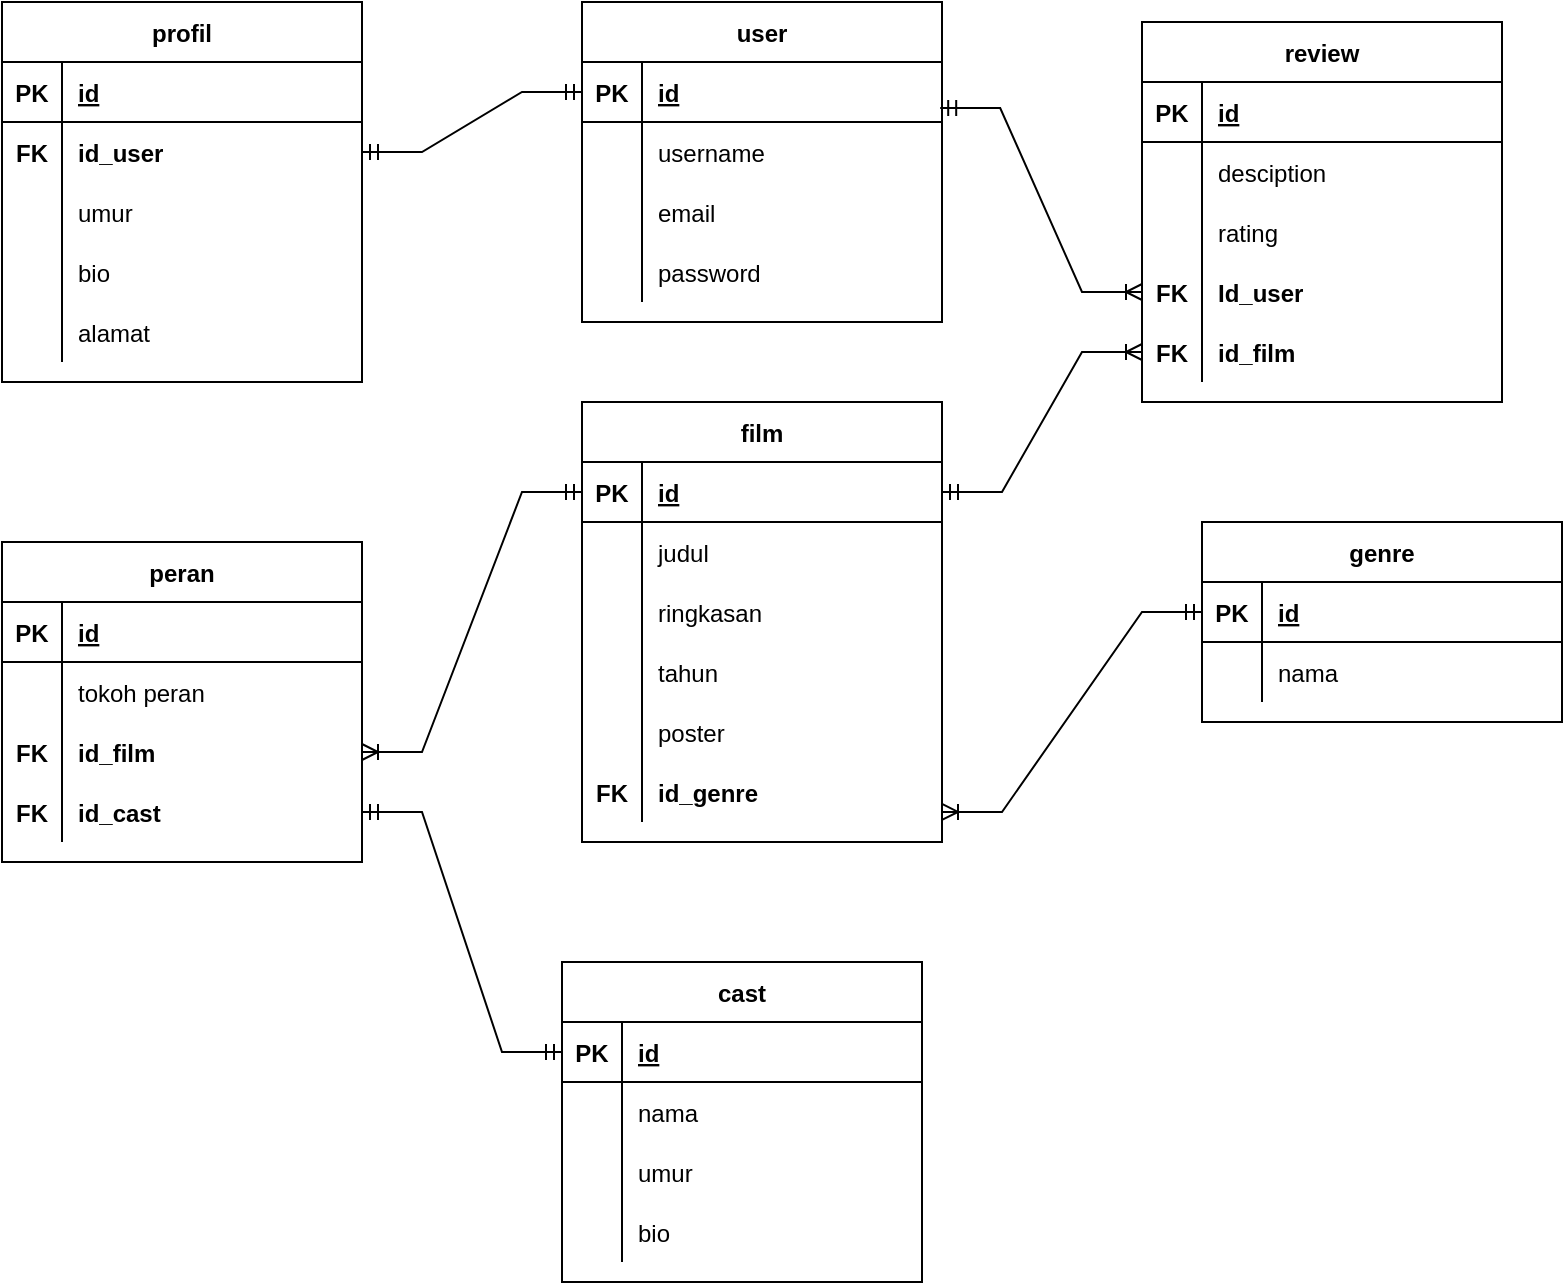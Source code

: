 <mxfile version="17.4.0" type="device"><diagram id="0lVnfTm9WaEqdHWZ6uas" name="Page-1"><mxGraphModel dx="916" dy="1198" grid="1" gridSize="10" guides="1" tooltips="1" connect="1" arrows="1" fold="1" page="1" pageScale="1" pageWidth="1100" pageHeight="850" math="0" shadow="0"><root><mxCell id="0"/><mxCell id="1" parent="0"/><mxCell id="UIuRlOiC5dmYs28wZWZ9-1" value="profil" style="shape=table;startSize=30;container=1;collapsible=1;childLayout=tableLayout;fixedRows=1;rowLines=0;fontStyle=1;align=center;resizeLast=1;" vertex="1" parent="1"><mxGeometry x="158" y="120" width="180" height="190" as="geometry"/></mxCell><mxCell id="UIuRlOiC5dmYs28wZWZ9-2" value="" style="shape=tableRow;horizontal=0;startSize=0;swimlaneHead=0;swimlaneBody=0;fillColor=none;collapsible=0;dropTarget=0;points=[[0,0.5],[1,0.5]];portConstraint=eastwest;top=0;left=0;right=0;bottom=1;" vertex="1" parent="UIuRlOiC5dmYs28wZWZ9-1"><mxGeometry y="30" width="180" height="30" as="geometry"/></mxCell><mxCell id="UIuRlOiC5dmYs28wZWZ9-3" value="PK" style="shape=partialRectangle;connectable=0;fillColor=none;top=0;left=0;bottom=0;right=0;fontStyle=1;overflow=hidden;" vertex="1" parent="UIuRlOiC5dmYs28wZWZ9-2"><mxGeometry width="30" height="30" as="geometry"><mxRectangle width="30" height="30" as="alternateBounds"/></mxGeometry></mxCell><mxCell id="UIuRlOiC5dmYs28wZWZ9-4" value="id" style="shape=partialRectangle;connectable=0;fillColor=none;top=0;left=0;bottom=0;right=0;align=left;spacingLeft=6;fontStyle=5;overflow=hidden;" vertex="1" parent="UIuRlOiC5dmYs28wZWZ9-2"><mxGeometry x="30" width="150" height="30" as="geometry"><mxRectangle width="150" height="30" as="alternateBounds"/></mxGeometry></mxCell><mxCell id="UIuRlOiC5dmYs28wZWZ9-114" value="" style="shape=tableRow;horizontal=0;startSize=0;swimlaneHead=0;swimlaneBody=0;fillColor=none;collapsible=0;dropTarget=0;points=[[0,0.5],[1,0.5]];portConstraint=eastwest;top=0;left=0;right=0;bottom=0;" vertex="1" parent="UIuRlOiC5dmYs28wZWZ9-1"><mxGeometry y="60" width="180" height="30" as="geometry"/></mxCell><mxCell id="UIuRlOiC5dmYs28wZWZ9-115" value="FK" style="shape=partialRectangle;connectable=0;fillColor=none;top=0;left=0;bottom=0;right=0;editable=1;overflow=hidden;fontStyle=1" vertex="1" parent="UIuRlOiC5dmYs28wZWZ9-114"><mxGeometry width="30" height="30" as="geometry"><mxRectangle width="30" height="30" as="alternateBounds"/></mxGeometry></mxCell><mxCell id="UIuRlOiC5dmYs28wZWZ9-116" value="id_user" style="shape=partialRectangle;connectable=0;fillColor=none;top=0;left=0;bottom=0;right=0;align=left;spacingLeft=6;overflow=hidden;fontStyle=1" vertex="1" parent="UIuRlOiC5dmYs28wZWZ9-114"><mxGeometry x="30" width="150" height="30" as="geometry"><mxRectangle width="150" height="30" as="alternateBounds"/></mxGeometry></mxCell><mxCell id="UIuRlOiC5dmYs28wZWZ9-5" value="" style="shape=tableRow;horizontal=0;startSize=0;swimlaneHead=0;swimlaneBody=0;fillColor=none;collapsible=0;dropTarget=0;points=[[0,0.5],[1,0.5]];portConstraint=eastwest;top=0;left=0;right=0;bottom=0;" vertex="1" parent="UIuRlOiC5dmYs28wZWZ9-1"><mxGeometry y="90" width="180" height="30" as="geometry"/></mxCell><mxCell id="UIuRlOiC5dmYs28wZWZ9-6" value="" style="shape=partialRectangle;connectable=0;fillColor=none;top=0;left=0;bottom=0;right=0;editable=1;overflow=hidden;" vertex="1" parent="UIuRlOiC5dmYs28wZWZ9-5"><mxGeometry width="30" height="30" as="geometry"><mxRectangle width="30" height="30" as="alternateBounds"/></mxGeometry></mxCell><mxCell id="UIuRlOiC5dmYs28wZWZ9-7" value="umur" style="shape=partialRectangle;connectable=0;fillColor=none;top=0;left=0;bottom=0;right=0;align=left;spacingLeft=6;overflow=hidden;" vertex="1" parent="UIuRlOiC5dmYs28wZWZ9-5"><mxGeometry x="30" width="150" height="30" as="geometry"><mxRectangle width="150" height="30" as="alternateBounds"/></mxGeometry></mxCell><mxCell id="UIuRlOiC5dmYs28wZWZ9-8" value="" style="shape=tableRow;horizontal=0;startSize=0;swimlaneHead=0;swimlaneBody=0;fillColor=none;collapsible=0;dropTarget=0;points=[[0,0.5],[1,0.5]];portConstraint=eastwest;top=0;left=0;right=0;bottom=0;" vertex="1" parent="UIuRlOiC5dmYs28wZWZ9-1"><mxGeometry y="120" width="180" height="30" as="geometry"/></mxCell><mxCell id="UIuRlOiC5dmYs28wZWZ9-9" value="" style="shape=partialRectangle;connectable=0;fillColor=none;top=0;left=0;bottom=0;right=0;editable=1;overflow=hidden;" vertex="1" parent="UIuRlOiC5dmYs28wZWZ9-8"><mxGeometry width="30" height="30" as="geometry"><mxRectangle width="30" height="30" as="alternateBounds"/></mxGeometry></mxCell><mxCell id="UIuRlOiC5dmYs28wZWZ9-10" value="bio" style="shape=partialRectangle;connectable=0;fillColor=none;top=0;left=0;bottom=0;right=0;align=left;spacingLeft=6;overflow=hidden;" vertex="1" parent="UIuRlOiC5dmYs28wZWZ9-8"><mxGeometry x="30" width="150" height="30" as="geometry"><mxRectangle width="150" height="30" as="alternateBounds"/></mxGeometry></mxCell><mxCell id="UIuRlOiC5dmYs28wZWZ9-11" value="" style="shape=tableRow;horizontal=0;startSize=0;swimlaneHead=0;swimlaneBody=0;fillColor=none;collapsible=0;dropTarget=0;points=[[0,0.5],[1,0.5]];portConstraint=eastwest;top=0;left=0;right=0;bottom=0;" vertex="1" parent="UIuRlOiC5dmYs28wZWZ9-1"><mxGeometry y="150" width="180" height="30" as="geometry"/></mxCell><mxCell id="UIuRlOiC5dmYs28wZWZ9-12" value="" style="shape=partialRectangle;connectable=0;fillColor=none;top=0;left=0;bottom=0;right=0;editable=1;overflow=hidden;" vertex="1" parent="UIuRlOiC5dmYs28wZWZ9-11"><mxGeometry width="30" height="30" as="geometry"><mxRectangle width="30" height="30" as="alternateBounds"/></mxGeometry></mxCell><mxCell id="UIuRlOiC5dmYs28wZWZ9-13" value="alamat" style="shape=partialRectangle;connectable=0;fillColor=none;top=0;left=0;bottom=0;right=0;align=left;spacingLeft=6;overflow=hidden;" vertex="1" parent="UIuRlOiC5dmYs28wZWZ9-11"><mxGeometry x="30" width="150" height="30" as="geometry"><mxRectangle width="150" height="30" as="alternateBounds"/></mxGeometry></mxCell><mxCell id="UIuRlOiC5dmYs28wZWZ9-14" value="user" style="shape=table;startSize=30;container=1;collapsible=1;childLayout=tableLayout;fixedRows=1;rowLines=0;fontStyle=1;align=center;resizeLast=1;" vertex="1" parent="1"><mxGeometry x="448" y="120" width="180" height="160" as="geometry"/></mxCell><mxCell id="UIuRlOiC5dmYs28wZWZ9-15" value="" style="shape=tableRow;horizontal=0;startSize=0;swimlaneHead=0;swimlaneBody=0;fillColor=none;collapsible=0;dropTarget=0;points=[[0,0.5],[1,0.5]];portConstraint=eastwest;top=0;left=0;right=0;bottom=1;" vertex="1" parent="UIuRlOiC5dmYs28wZWZ9-14"><mxGeometry y="30" width="180" height="30" as="geometry"/></mxCell><mxCell id="UIuRlOiC5dmYs28wZWZ9-16" value="PK" style="shape=partialRectangle;connectable=0;fillColor=none;top=0;left=0;bottom=0;right=0;fontStyle=1;overflow=hidden;" vertex="1" parent="UIuRlOiC5dmYs28wZWZ9-15"><mxGeometry width="30" height="30" as="geometry"><mxRectangle width="30" height="30" as="alternateBounds"/></mxGeometry></mxCell><mxCell id="UIuRlOiC5dmYs28wZWZ9-17" value="id" style="shape=partialRectangle;connectable=0;fillColor=none;top=0;left=0;bottom=0;right=0;align=left;spacingLeft=6;fontStyle=5;overflow=hidden;" vertex="1" parent="UIuRlOiC5dmYs28wZWZ9-15"><mxGeometry x="30" width="150" height="30" as="geometry"><mxRectangle width="150" height="30" as="alternateBounds"/></mxGeometry></mxCell><mxCell id="UIuRlOiC5dmYs28wZWZ9-18" value="" style="shape=tableRow;horizontal=0;startSize=0;swimlaneHead=0;swimlaneBody=0;fillColor=none;collapsible=0;dropTarget=0;points=[[0,0.5],[1,0.5]];portConstraint=eastwest;top=0;left=0;right=0;bottom=0;" vertex="1" parent="UIuRlOiC5dmYs28wZWZ9-14"><mxGeometry y="60" width="180" height="30" as="geometry"/></mxCell><mxCell id="UIuRlOiC5dmYs28wZWZ9-19" value="" style="shape=partialRectangle;connectable=0;fillColor=none;top=0;left=0;bottom=0;right=0;editable=1;overflow=hidden;" vertex="1" parent="UIuRlOiC5dmYs28wZWZ9-18"><mxGeometry width="30" height="30" as="geometry"><mxRectangle width="30" height="30" as="alternateBounds"/></mxGeometry></mxCell><mxCell id="UIuRlOiC5dmYs28wZWZ9-20" value="username" style="shape=partialRectangle;connectable=0;fillColor=none;top=0;left=0;bottom=0;right=0;align=left;spacingLeft=6;overflow=hidden;" vertex="1" parent="UIuRlOiC5dmYs28wZWZ9-18"><mxGeometry x="30" width="150" height="30" as="geometry"><mxRectangle width="150" height="30" as="alternateBounds"/></mxGeometry></mxCell><mxCell id="UIuRlOiC5dmYs28wZWZ9-21" value="" style="shape=tableRow;horizontal=0;startSize=0;swimlaneHead=0;swimlaneBody=0;fillColor=none;collapsible=0;dropTarget=0;points=[[0,0.5],[1,0.5]];portConstraint=eastwest;top=0;left=0;right=0;bottom=0;" vertex="1" parent="UIuRlOiC5dmYs28wZWZ9-14"><mxGeometry y="90" width="180" height="30" as="geometry"/></mxCell><mxCell id="UIuRlOiC5dmYs28wZWZ9-22" value="" style="shape=partialRectangle;connectable=0;fillColor=none;top=0;left=0;bottom=0;right=0;editable=1;overflow=hidden;" vertex="1" parent="UIuRlOiC5dmYs28wZWZ9-21"><mxGeometry width="30" height="30" as="geometry"><mxRectangle width="30" height="30" as="alternateBounds"/></mxGeometry></mxCell><mxCell id="UIuRlOiC5dmYs28wZWZ9-23" value="email" style="shape=partialRectangle;connectable=0;fillColor=none;top=0;left=0;bottom=0;right=0;align=left;spacingLeft=6;overflow=hidden;" vertex="1" parent="UIuRlOiC5dmYs28wZWZ9-21"><mxGeometry x="30" width="150" height="30" as="geometry"><mxRectangle width="150" height="30" as="alternateBounds"/></mxGeometry></mxCell><mxCell id="UIuRlOiC5dmYs28wZWZ9-24" value="" style="shape=tableRow;horizontal=0;startSize=0;swimlaneHead=0;swimlaneBody=0;fillColor=none;collapsible=0;dropTarget=0;points=[[0,0.5],[1,0.5]];portConstraint=eastwest;top=0;left=0;right=0;bottom=0;" vertex="1" parent="UIuRlOiC5dmYs28wZWZ9-14"><mxGeometry y="120" width="180" height="30" as="geometry"/></mxCell><mxCell id="UIuRlOiC5dmYs28wZWZ9-25" value="" style="shape=partialRectangle;connectable=0;fillColor=none;top=0;left=0;bottom=0;right=0;editable=1;overflow=hidden;" vertex="1" parent="UIuRlOiC5dmYs28wZWZ9-24"><mxGeometry width="30" height="30" as="geometry"><mxRectangle width="30" height="30" as="alternateBounds"/></mxGeometry></mxCell><mxCell id="UIuRlOiC5dmYs28wZWZ9-26" value="password" style="shape=partialRectangle;connectable=0;fillColor=none;top=0;left=0;bottom=0;right=0;align=left;spacingLeft=6;overflow=hidden;" vertex="1" parent="UIuRlOiC5dmYs28wZWZ9-24"><mxGeometry x="30" width="150" height="30" as="geometry"><mxRectangle width="150" height="30" as="alternateBounds"/></mxGeometry></mxCell><mxCell id="UIuRlOiC5dmYs28wZWZ9-27" value="cast" style="shape=table;startSize=30;container=1;collapsible=1;childLayout=tableLayout;fixedRows=1;rowLines=0;fontStyle=1;align=center;resizeLast=1;" vertex="1" parent="1"><mxGeometry x="438" y="600" width="180" height="160" as="geometry"/></mxCell><mxCell id="UIuRlOiC5dmYs28wZWZ9-28" value="" style="shape=tableRow;horizontal=0;startSize=0;swimlaneHead=0;swimlaneBody=0;fillColor=none;collapsible=0;dropTarget=0;points=[[0,0.5],[1,0.5]];portConstraint=eastwest;top=0;left=0;right=0;bottom=1;" vertex="1" parent="UIuRlOiC5dmYs28wZWZ9-27"><mxGeometry y="30" width="180" height="30" as="geometry"/></mxCell><mxCell id="UIuRlOiC5dmYs28wZWZ9-29" value="PK" style="shape=partialRectangle;connectable=0;fillColor=none;top=0;left=0;bottom=0;right=0;fontStyle=1;overflow=hidden;" vertex="1" parent="UIuRlOiC5dmYs28wZWZ9-28"><mxGeometry width="30" height="30" as="geometry"><mxRectangle width="30" height="30" as="alternateBounds"/></mxGeometry></mxCell><mxCell id="UIuRlOiC5dmYs28wZWZ9-30" value="id" style="shape=partialRectangle;connectable=0;fillColor=none;top=0;left=0;bottom=0;right=0;align=left;spacingLeft=6;fontStyle=5;overflow=hidden;" vertex="1" parent="UIuRlOiC5dmYs28wZWZ9-28"><mxGeometry x="30" width="150" height="30" as="geometry"><mxRectangle width="150" height="30" as="alternateBounds"/></mxGeometry></mxCell><mxCell id="UIuRlOiC5dmYs28wZWZ9-31" value="" style="shape=tableRow;horizontal=0;startSize=0;swimlaneHead=0;swimlaneBody=0;fillColor=none;collapsible=0;dropTarget=0;points=[[0,0.5],[1,0.5]];portConstraint=eastwest;top=0;left=0;right=0;bottom=0;" vertex="1" parent="UIuRlOiC5dmYs28wZWZ9-27"><mxGeometry y="60" width="180" height="30" as="geometry"/></mxCell><mxCell id="UIuRlOiC5dmYs28wZWZ9-32" value="" style="shape=partialRectangle;connectable=0;fillColor=none;top=0;left=0;bottom=0;right=0;editable=1;overflow=hidden;" vertex="1" parent="UIuRlOiC5dmYs28wZWZ9-31"><mxGeometry width="30" height="30" as="geometry"><mxRectangle width="30" height="30" as="alternateBounds"/></mxGeometry></mxCell><mxCell id="UIuRlOiC5dmYs28wZWZ9-33" value="nama" style="shape=partialRectangle;connectable=0;fillColor=none;top=0;left=0;bottom=0;right=0;align=left;spacingLeft=6;overflow=hidden;" vertex="1" parent="UIuRlOiC5dmYs28wZWZ9-31"><mxGeometry x="30" width="150" height="30" as="geometry"><mxRectangle width="150" height="30" as="alternateBounds"/></mxGeometry></mxCell><mxCell id="UIuRlOiC5dmYs28wZWZ9-34" value="" style="shape=tableRow;horizontal=0;startSize=0;swimlaneHead=0;swimlaneBody=0;fillColor=none;collapsible=0;dropTarget=0;points=[[0,0.5],[1,0.5]];portConstraint=eastwest;top=0;left=0;right=0;bottom=0;" vertex="1" parent="UIuRlOiC5dmYs28wZWZ9-27"><mxGeometry y="90" width="180" height="30" as="geometry"/></mxCell><mxCell id="UIuRlOiC5dmYs28wZWZ9-35" value="" style="shape=partialRectangle;connectable=0;fillColor=none;top=0;left=0;bottom=0;right=0;editable=1;overflow=hidden;" vertex="1" parent="UIuRlOiC5dmYs28wZWZ9-34"><mxGeometry width="30" height="30" as="geometry"><mxRectangle width="30" height="30" as="alternateBounds"/></mxGeometry></mxCell><mxCell id="UIuRlOiC5dmYs28wZWZ9-36" value="umur" style="shape=partialRectangle;connectable=0;fillColor=none;top=0;left=0;bottom=0;right=0;align=left;spacingLeft=6;overflow=hidden;" vertex="1" parent="UIuRlOiC5dmYs28wZWZ9-34"><mxGeometry x="30" width="150" height="30" as="geometry"><mxRectangle width="150" height="30" as="alternateBounds"/></mxGeometry></mxCell><mxCell id="UIuRlOiC5dmYs28wZWZ9-37" value="" style="shape=tableRow;horizontal=0;startSize=0;swimlaneHead=0;swimlaneBody=0;fillColor=none;collapsible=0;dropTarget=0;points=[[0,0.5],[1,0.5]];portConstraint=eastwest;top=0;left=0;right=0;bottom=0;" vertex="1" parent="UIuRlOiC5dmYs28wZWZ9-27"><mxGeometry y="120" width="180" height="30" as="geometry"/></mxCell><mxCell id="UIuRlOiC5dmYs28wZWZ9-38" value="" style="shape=partialRectangle;connectable=0;fillColor=none;top=0;left=0;bottom=0;right=0;editable=1;overflow=hidden;" vertex="1" parent="UIuRlOiC5dmYs28wZWZ9-37"><mxGeometry width="30" height="30" as="geometry"><mxRectangle width="30" height="30" as="alternateBounds"/></mxGeometry></mxCell><mxCell id="UIuRlOiC5dmYs28wZWZ9-39" value="bio" style="shape=partialRectangle;connectable=0;fillColor=none;top=0;left=0;bottom=0;right=0;align=left;spacingLeft=6;overflow=hidden;" vertex="1" parent="UIuRlOiC5dmYs28wZWZ9-37"><mxGeometry x="30" width="150" height="30" as="geometry"><mxRectangle width="150" height="30" as="alternateBounds"/></mxGeometry></mxCell><mxCell id="UIuRlOiC5dmYs28wZWZ9-40" value="film" style="shape=table;startSize=30;container=1;collapsible=1;childLayout=tableLayout;fixedRows=1;rowLines=0;fontStyle=1;align=center;resizeLast=1;" vertex="1" parent="1"><mxGeometry x="448" y="320" width="180" height="220" as="geometry"/></mxCell><mxCell id="UIuRlOiC5dmYs28wZWZ9-41" value="" style="shape=tableRow;horizontal=0;startSize=0;swimlaneHead=0;swimlaneBody=0;fillColor=none;collapsible=0;dropTarget=0;points=[[0,0.5],[1,0.5]];portConstraint=eastwest;top=0;left=0;right=0;bottom=1;" vertex="1" parent="UIuRlOiC5dmYs28wZWZ9-40"><mxGeometry y="30" width="180" height="30" as="geometry"/></mxCell><mxCell id="UIuRlOiC5dmYs28wZWZ9-42" value="PK" style="shape=partialRectangle;connectable=0;fillColor=none;top=0;left=0;bottom=0;right=0;fontStyle=1;overflow=hidden;" vertex="1" parent="UIuRlOiC5dmYs28wZWZ9-41"><mxGeometry width="30" height="30" as="geometry"><mxRectangle width="30" height="30" as="alternateBounds"/></mxGeometry></mxCell><mxCell id="UIuRlOiC5dmYs28wZWZ9-43" value="id" style="shape=partialRectangle;connectable=0;fillColor=none;top=0;left=0;bottom=0;right=0;align=left;spacingLeft=6;fontStyle=5;overflow=hidden;" vertex="1" parent="UIuRlOiC5dmYs28wZWZ9-41"><mxGeometry x="30" width="150" height="30" as="geometry"><mxRectangle width="150" height="30" as="alternateBounds"/></mxGeometry></mxCell><mxCell id="UIuRlOiC5dmYs28wZWZ9-44" value="" style="shape=tableRow;horizontal=0;startSize=0;swimlaneHead=0;swimlaneBody=0;fillColor=none;collapsible=0;dropTarget=0;points=[[0,0.5],[1,0.5]];portConstraint=eastwest;top=0;left=0;right=0;bottom=0;" vertex="1" parent="UIuRlOiC5dmYs28wZWZ9-40"><mxGeometry y="60" width="180" height="30" as="geometry"/></mxCell><mxCell id="UIuRlOiC5dmYs28wZWZ9-45" value="" style="shape=partialRectangle;connectable=0;fillColor=none;top=0;left=0;bottom=0;right=0;editable=1;overflow=hidden;" vertex="1" parent="UIuRlOiC5dmYs28wZWZ9-44"><mxGeometry width="30" height="30" as="geometry"><mxRectangle width="30" height="30" as="alternateBounds"/></mxGeometry></mxCell><mxCell id="UIuRlOiC5dmYs28wZWZ9-46" value="judul" style="shape=partialRectangle;connectable=0;fillColor=none;top=0;left=0;bottom=0;right=0;align=left;spacingLeft=6;overflow=hidden;" vertex="1" parent="UIuRlOiC5dmYs28wZWZ9-44"><mxGeometry x="30" width="150" height="30" as="geometry"><mxRectangle width="150" height="30" as="alternateBounds"/></mxGeometry></mxCell><mxCell id="UIuRlOiC5dmYs28wZWZ9-47" value="" style="shape=tableRow;horizontal=0;startSize=0;swimlaneHead=0;swimlaneBody=0;fillColor=none;collapsible=0;dropTarget=0;points=[[0,0.5],[1,0.5]];portConstraint=eastwest;top=0;left=0;right=0;bottom=0;" vertex="1" parent="UIuRlOiC5dmYs28wZWZ9-40"><mxGeometry y="90" width="180" height="30" as="geometry"/></mxCell><mxCell id="UIuRlOiC5dmYs28wZWZ9-48" value="" style="shape=partialRectangle;connectable=0;fillColor=none;top=0;left=0;bottom=0;right=0;editable=1;overflow=hidden;" vertex="1" parent="UIuRlOiC5dmYs28wZWZ9-47"><mxGeometry width="30" height="30" as="geometry"><mxRectangle width="30" height="30" as="alternateBounds"/></mxGeometry></mxCell><mxCell id="UIuRlOiC5dmYs28wZWZ9-49" value="ringkasan" style="shape=partialRectangle;connectable=0;fillColor=none;top=0;left=0;bottom=0;right=0;align=left;spacingLeft=6;overflow=hidden;" vertex="1" parent="UIuRlOiC5dmYs28wZWZ9-47"><mxGeometry x="30" width="150" height="30" as="geometry"><mxRectangle width="150" height="30" as="alternateBounds"/></mxGeometry></mxCell><mxCell id="UIuRlOiC5dmYs28wZWZ9-50" value="" style="shape=tableRow;horizontal=0;startSize=0;swimlaneHead=0;swimlaneBody=0;fillColor=none;collapsible=0;dropTarget=0;points=[[0,0.5],[1,0.5]];portConstraint=eastwest;top=0;left=0;right=0;bottom=0;" vertex="1" parent="UIuRlOiC5dmYs28wZWZ9-40"><mxGeometry y="120" width="180" height="30" as="geometry"/></mxCell><mxCell id="UIuRlOiC5dmYs28wZWZ9-51" value="" style="shape=partialRectangle;connectable=0;fillColor=none;top=0;left=0;bottom=0;right=0;editable=1;overflow=hidden;" vertex="1" parent="UIuRlOiC5dmYs28wZWZ9-50"><mxGeometry width="30" height="30" as="geometry"><mxRectangle width="30" height="30" as="alternateBounds"/></mxGeometry></mxCell><mxCell id="UIuRlOiC5dmYs28wZWZ9-52" value="tahun" style="shape=partialRectangle;connectable=0;fillColor=none;top=0;left=0;bottom=0;right=0;align=left;spacingLeft=6;overflow=hidden;" vertex="1" parent="UIuRlOiC5dmYs28wZWZ9-50"><mxGeometry x="30" width="150" height="30" as="geometry"><mxRectangle width="150" height="30" as="alternateBounds"/></mxGeometry></mxCell><mxCell id="UIuRlOiC5dmYs28wZWZ9-58" value="" style="shape=tableRow;horizontal=0;startSize=0;swimlaneHead=0;swimlaneBody=0;fillColor=none;collapsible=0;dropTarget=0;points=[[0,0.5],[1,0.5]];portConstraint=eastwest;top=0;left=0;right=0;bottom=0;" vertex="1" parent="UIuRlOiC5dmYs28wZWZ9-40"><mxGeometry y="150" width="180" height="30" as="geometry"/></mxCell><mxCell id="UIuRlOiC5dmYs28wZWZ9-59" value="" style="shape=partialRectangle;connectable=0;fillColor=none;top=0;left=0;bottom=0;right=0;editable=1;overflow=hidden;" vertex="1" parent="UIuRlOiC5dmYs28wZWZ9-58"><mxGeometry width="30" height="30" as="geometry"><mxRectangle width="30" height="30" as="alternateBounds"/></mxGeometry></mxCell><mxCell id="UIuRlOiC5dmYs28wZWZ9-60" value="poster" style="shape=partialRectangle;connectable=0;fillColor=none;top=0;left=0;bottom=0;right=0;align=left;spacingLeft=6;overflow=hidden;" vertex="1" parent="UIuRlOiC5dmYs28wZWZ9-58"><mxGeometry x="30" width="150" height="30" as="geometry"><mxRectangle width="150" height="30" as="alternateBounds"/></mxGeometry></mxCell><mxCell id="UIuRlOiC5dmYs28wZWZ9-117" value="" style="shape=tableRow;horizontal=0;startSize=0;swimlaneHead=0;swimlaneBody=0;fillColor=none;collapsible=0;dropTarget=0;points=[[0,0.5],[1,0.5]];portConstraint=eastwest;top=0;left=0;right=0;bottom=0;" vertex="1" parent="UIuRlOiC5dmYs28wZWZ9-40"><mxGeometry y="180" width="180" height="30" as="geometry"/></mxCell><mxCell id="UIuRlOiC5dmYs28wZWZ9-118" value="FK" style="shape=partialRectangle;connectable=0;fillColor=none;top=0;left=0;bottom=0;right=0;editable=1;overflow=hidden;fontStyle=1" vertex="1" parent="UIuRlOiC5dmYs28wZWZ9-117"><mxGeometry width="30" height="30" as="geometry"><mxRectangle width="30" height="30" as="alternateBounds"/></mxGeometry></mxCell><mxCell id="UIuRlOiC5dmYs28wZWZ9-119" value="id_genre" style="shape=partialRectangle;connectable=0;fillColor=none;top=0;left=0;bottom=0;right=0;align=left;spacingLeft=6;overflow=hidden;fontStyle=1" vertex="1" parent="UIuRlOiC5dmYs28wZWZ9-117"><mxGeometry x="30" width="150" height="30" as="geometry"><mxRectangle width="150" height="30" as="alternateBounds"/></mxGeometry></mxCell><mxCell id="UIuRlOiC5dmYs28wZWZ9-61" value="genre" style="shape=table;startSize=30;container=1;collapsible=1;childLayout=tableLayout;fixedRows=1;rowLines=0;fontStyle=1;align=center;resizeLast=1;" vertex="1" parent="1"><mxGeometry x="758" y="380" width="180" height="100" as="geometry"/></mxCell><mxCell id="UIuRlOiC5dmYs28wZWZ9-62" value="" style="shape=tableRow;horizontal=0;startSize=0;swimlaneHead=0;swimlaneBody=0;fillColor=none;collapsible=0;dropTarget=0;points=[[0,0.5],[1,0.5]];portConstraint=eastwest;top=0;left=0;right=0;bottom=1;" vertex="1" parent="UIuRlOiC5dmYs28wZWZ9-61"><mxGeometry y="30" width="180" height="30" as="geometry"/></mxCell><mxCell id="UIuRlOiC5dmYs28wZWZ9-63" value="PK" style="shape=partialRectangle;connectable=0;fillColor=none;top=0;left=0;bottom=0;right=0;fontStyle=1;overflow=hidden;" vertex="1" parent="UIuRlOiC5dmYs28wZWZ9-62"><mxGeometry width="30" height="30" as="geometry"><mxRectangle width="30" height="30" as="alternateBounds"/></mxGeometry></mxCell><mxCell id="UIuRlOiC5dmYs28wZWZ9-64" value="id" style="shape=partialRectangle;connectable=0;fillColor=none;top=0;left=0;bottom=0;right=0;align=left;spacingLeft=6;fontStyle=5;overflow=hidden;" vertex="1" parent="UIuRlOiC5dmYs28wZWZ9-62"><mxGeometry x="30" width="150" height="30" as="geometry"><mxRectangle width="150" height="30" as="alternateBounds"/></mxGeometry></mxCell><mxCell id="UIuRlOiC5dmYs28wZWZ9-65" value="" style="shape=tableRow;horizontal=0;startSize=0;swimlaneHead=0;swimlaneBody=0;fillColor=none;collapsible=0;dropTarget=0;points=[[0,0.5],[1,0.5]];portConstraint=eastwest;top=0;left=0;right=0;bottom=0;" vertex="1" parent="UIuRlOiC5dmYs28wZWZ9-61"><mxGeometry y="60" width="180" height="30" as="geometry"/></mxCell><mxCell id="UIuRlOiC5dmYs28wZWZ9-66" value="" style="shape=partialRectangle;connectable=0;fillColor=none;top=0;left=0;bottom=0;right=0;editable=1;overflow=hidden;" vertex="1" parent="UIuRlOiC5dmYs28wZWZ9-65"><mxGeometry width="30" height="30" as="geometry"><mxRectangle width="30" height="30" as="alternateBounds"/></mxGeometry></mxCell><mxCell id="UIuRlOiC5dmYs28wZWZ9-67" value="nama" style="shape=partialRectangle;connectable=0;fillColor=none;top=0;left=0;bottom=0;right=0;align=left;spacingLeft=6;overflow=hidden;" vertex="1" parent="UIuRlOiC5dmYs28wZWZ9-65"><mxGeometry x="30" width="150" height="30" as="geometry"><mxRectangle width="150" height="30" as="alternateBounds"/></mxGeometry></mxCell><mxCell id="UIuRlOiC5dmYs28wZWZ9-79" value="review" style="shape=table;startSize=30;container=1;collapsible=1;childLayout=tableLayout;fixedRows=1;rowLines=0;fontStyle=1;align=center;resizeLast=1;" vertex="1" parent="1"><mxGeometry x="728" y="130" width="180" height="190" as="geometry"/></mxCell><mxCell id="UIuRlOiC5dmYs28wZWZ9-80" value="" style="shape=tableRow;horizontal=0;startSize=0;swimlaneHead=0;swimlaneBody=0;fillColor=none;collapsible=0;dropTarget=0;points=[[0,0.5],[1,0.5]];portConstraint=eastwest;top=0;left=0;right=0;bottom=1;" vertex="1" parent="UIuRlOiC5dmYs28wZWZ9-79"><mxGeometry y="30" width="180" height="30" as="geometry"/></mxCell><mxCell id="UIuRlOiC5dmYs28wZWZ9-81" value="PK" style="shape=partialRectangle;connectable=0;fillColor=none;top=0;left=0;bottom=0;right=0;fontStyle=1;overflow=hidden;" vertex="1" parent="UIuRlOiC5dmYs28wZWZ9-80"><mxGeometry width="30" height="30" as="geometry"><mxRectangle width="30" height="30" as="alternateBounds"/></mxGeometry></mxCell><mxCell id="UIuRlOiC5dmYs28wZWZ9-82" value="id" style="shape=partialRectangle;connectable=0;fillColor=none;top=0;left=0;bottom=0;right=0;align=left;spacingLeft=6;fontStyle=5;overflow=hidden;" vertex="1" parent="UIuRlOiC5dmYs28wZWZ9-80"><mxGeometry x="30" width="150" height="30" as="geometry"><mxRectangle width="150" height="30" as="alternateBounds"/></mxGeometry></mxCell><mxCell id="UIuRlOiC5dmYs28wZWZ9-83" value="" style="shape=tableRow;horizontal=0;startSize=0;swimlaneHead=0;swimlaneBody=0;fillColor=none;collapsible=0;dropTarget=0;points=[[0,0.5],[1,0.5]];portConstraint=eastwest;top=0;left=0;right=0;bottom=0;" vertex="1" parent="UIuRlOiC5dmYs28wZWZ9-79"><mxGeometry y="60" width="180" height="30" as="geometry"/></mxCell><mxCell id="UIuRlOiC5dmYs28wZWZ9-84" value="" style="shape=partialRectangle;connectable=0;fillColor=none;top=0;left=0;bottom=0;right=0;editable=1;overflow=hidden;" vertex="1" parent="UIuRlOiC5dmYs28wZWZ9-83"><mxGeometry width="30" height="30" as="geometry"><mxRectangle width="30" height="30" as="alternateBounds"/></mxGeometry></mxCell><mxCell id="UIuRlOiC5dmYs28wZWZ9-85" value="desciption" style="shape=partialRectangle;connectable=0;fillColor=none;top=0;left=0;bottom=0;right=0;align=left;spacingLeft=6;overflow=hidden;" vertex="1" parent="UIuRlOiC5dmYs28wZWZ9-83"><mxGeometry x="30" width="150" height="30" as="geometry"><mxRectangle width="150" height="30" as="alternateBounds"/></mxGeometry></mxCell><mxCell id="UIuRlOiC5dmYs28wZWZ9-86" value="" style="shape=tableRow;horizontal=0;startSize=0;swimlaneHead=0;swimlaneBody=0;fillColor=none;collapsible=0;dropTarget=0;points=[[0,0.5],[1,0.5]];portConstraint=eastwest;top=0;left=0;right=0;bottom=0;" vertex="1" parent="UIuRlOiC5dmYs28wZWZ9-79"><mxGeometry y="90" width="180" height="30" as="geometry"/></mxCell><mxCell id="UIuRlOiC5dmYs28wZWZ9-87" value="" style="shape=partialRectangle;connectable=0;fillColor=none;top=0;left=0;bottom=0;right=0;editable=1;overflow=hidden;" vertex="1" parent="UIuRlOiC5dmYs28wZWZ9-86"><mxGeometry width="30" height="30" as="geometry"><mxRectangle width="30" height="30" as="alternateBounds"/></mxGeometry></mxCell><mxCell id="UIuRlOiC5dmYs28wZWZ9-88" value="rating" style="shape=partialRectangle;connectable=0;fillColor=none;top=0;left=0;bottom=0;right=0;align=left;spacingLeft=6;overflow=hidden;" vertex="1" parent="UIuRlOiC5dmYs28wZWZ9-86"><mxGeometry x="30" width="150" height="30" as="geometry"><mxRectangle width="150" height="30" as="alternateBounds"/></mxGeometry></mxCell><mxCell id="UIuRlOiC5dmYs28wZWZ9-107" value="" style="shape=tableRow;horizontal=0;startSize=0;swimlaneHead=0;swimlaneBody=0;fillColor=none;collapsible=0;dropTarget=0;points=[[0,0.5],[1,0.5]];portConstraint=eastwest;top=0;left=0;right=0;bottom=0;" vertex="1" parent="UIuRlOiC5dmYs28wZWZ9-79"><mxGeometry y="120" width="180" height="30" as="geometry"/></mxCell><mxCell id="UIuRlOiC5dmYs28wZWZ9-108" value="FK" style="shape=partialRectangle;connectable=0;fillColor=none;top=0;left=0;bottom=0;right=0;editable=1;overflow=hidden;fontStyle=1" vertex="1" parent="UIuRlOiC5dmYs28wZWZ9-107"><mxGeometry width="30" height="30" as="geometry"><mxRectangle width="30" height="30" as="alternateBounds"/></mxGeometry></mxCell><mxCell id="UIuRlOiC5dmYs28wZWZ9-109" value="Id_user" style="shape=partialRectangle;connectable=0;fillColor=none;top=0;left=0;bottom=0;right=0;align=left;spacingLeft=6;overflow=hidden;fontStyle=1" vertex="1" parent="UIuRlOiC5dmYs28wZWZ9-107"><mxGeometry x="30" width="150" height="30" as="geometry"><mxRectangle width="150" height="30" as="alternateBounds"/></mxGeometry></mxCell><mxCell id="UIuRlOiC5dmYs28wZWZ9-110" value="" style="shape=tableRow;horizontal=0;startSize=0;swimlaneHead=0;swimlaneBody=0;fillColor=none;collapsible=0;dropTarget=0;points=[[0,0.5],[1,0.5]];portConstraint=eastwest;top=0;left=0;right=0;bottom=0;" vertex="1" parent="UIuRlOiC5dmYs28wZWZ9-79"><mxGeometry y="150" width="180" height="30" as="geometry"/></mxCell><mxCell id="UIuRlOiC5dmYs28wZWZ9-111" value="FK" style="shape=partialRectangle;connectable=0;fillColor=none;top=0;left=0;bottom=0;right=0;editable=1;overflow=hidden;fontStyle=1" vertex="1" parent="UIuRlOiC5dmYs28wZWZ9-110"><mxGeometry width="30" height="30" as="geometry"><mxRectangle width="30" height="30" as="alternateBounds"/></mxGeometry></mxCell><mxCell id="UIuRlOiC5dmYs28wZWZ9-112" value="id_film" style="shape=partialRectangle;connectable=0;fillColor=none;top=0;left=0;bottom=0;right=0;align=left;spacingLeft=6;overflow=hidden;fontStyle=1" vertex="1" parent="UIuRlOiC5dmYs28wZWZ9-110"><mxGeometry x="30" width="150" height="30" as="geometry"><mxRectangle width="150" height="30" as="alternateBounds"/></mxGeometry></mxCell><mxCell id="UIuRlOiC5dmYs28wZWZ9-130" value="" style="edgeStyle=entityRelationEdgeStyle;fontSize=12;html=1;endArrow=ERmandOne;startArrow=ERmandOne;rounded=0;exitX=1;exitY=0.5;exitDx=0;exitDy=0;entryX=0;entryY=0.5;entryDx=0;entryDy=0;" edge="1" parent="1" source="UIuRlOiC5dmYs28wZWZ9-114" target="UIuRlOiC5dmYs28wZWZ9-15"><mxGeometry width="100" height="100" relative="1" as="geometry"><mxPoint x="528" y="250" as="sourcePoint"/><mxPoint x="628" y="150" as="targetPoint"/></mxGeometry></mxCell><mxCell id="UIuRlOiC5dmYs28wZWZ9-131" value="" style="edgeStyle=entityRelationEdgeStyle;fontSize=12;html=1;endArrow=ERoneToMany;startArrow=ERmandOne;rounded=0;entryX=0;entryY=0.5;entryDx=0;entryDy=0;exitX=0.995;exitY=0.767;exitDx=0;exitDy=0;exitPerimeter=0;" edge="1" parent="1" source="UIuRlOiC5dmYs28wZWZ9-15" target="UIuRlOiC5dmYs28wZWZ9-107"><mxGeometry width="100" height="100" relative="1" as="geometry"><mxPoint x="618" y="695" as="sourcePoint"/><mxPoint x="618" y="555" as="targetPoint"/></mxGeometry></mxCell><mxCell id="UIuRlOiC5dmYs28wZWZ9-133" value="peran" style="shape=table;startSize=30;container=1;collapsible=1;childLayout=tableLayout;fixedRows=1;rowLines=0;fontStyle=1;align=center;resizeLast=1;" vertex="1" parent="1"><mxGeometry x="158" y="390" width="180" height="160" as="geometry"/></mxCell><mxCell id="UIuRlOiC5dmYs28wZWZ9-134" value="" style="shape=tableRow;horizontal=0;startSize=0;swimlaneHead=0;swimlaneBody=0;fillColor=none;collapsible=0;dropTarget=0;points=[[0,0.5],[1,0.5]];portConstraint=eastwest;top=0;left=0;right=0;bottom=1;" vertex="1" parent="UIuRlOiC5dmYs28wZWZ9-133"><mxGeometry y="30" width="180" height="30" as="geometry"/></mxCell><mxCell id="UIuRlOiC5dmYs28wZWZ9-135" value="PK" style="shape=partialRectangle;connectable=0;fillColor=none;top=0;left=0;bottom=0;right=0;fontStyle=1;overflow=hidden;" vertex="1" parent="UIuRlOiC5dmYs28wZWZ9-134"><mxGeometry width="30" height="30" as="geometry"><mxRectangle width="30" height="30" as="alternateBounds"/></mxGeometry></mxCell><mxCell id="UIuRlOiC5dmYs28wZWZ9-136" value="id" style="shape=partialRectangle;connectable=0;fillColor=none;top=0;left=0;bottom=0;right=0;align=left;spacingLeft=6;fontStyle=5;overflow=hidden;" vertex="1" parent="UIuRlOiC5dmYs28wZWZ9-134"><mxGeometry x="30" width="150" height="30" as="geometry"><mxRectangle width="150" height="30" as="alternateBounds"/></mxGeometry></mxCell><mxCell id="UIuRlOiC5dmYs28wZWZ9-137" value="" style="shape=tableRow;horizontal=0;startSize=0;swimlaneHead=0;swimlaneBody=0;fillColor=none;collapsible=0;dropTarget=0;points=[[0,0.5],[1,0.5]];portConstraint=eastwest;top=0;left=0;right=0;bottom=0;" vertex="1" parent="UIuRlOiC5dmYs28wZWZ9-133"><mxGeometry y="60" width="180" height="30" as="geometry"/></mxCell><mxCell id="UIuRlOiC5dmYs28wZWZ9-138" value="" style="shape=partialRectangle;connectable=0;fillColor=none;top=0;left=0;bottom=0;right=0;editable=1;overflow=hidden;" vertex="1" parent="UIuRlOiC5dmYs28wZWZ9-137"><mxGeometry width="30" height="30" as="geometry"><mxRectangle width="30" height="30" as="alternateBounds"/></mxGeometry></mxCell><mxCell id="UIuRlOiC5dmYs28wZWZ9-139" value="tokoh peran" style="shape=partialRectangle;connectable=0;fillColor=none;top=0;left=0;bottom=0;right=0;align=left;spacingLeft=6;overflow=hidden;" vertex="1" parent="UIuRlOiC5dmYs28wZWZ9-137"><mxGeometry x="30" width="150" height="30" as="geometry"><mxRectangle width="150" height="30" as="alternateBounds"/></mxGeometry></mxCell><mxCell id="UIuRlOiC5dmYs28wZWZ9-143" value="" style="shape=tableRow;horizontal=0;startSize=0;swimlaneHead=0;swimlaneBody=0;fillColor=none;collapsible=0;dropTarget=0;points=[[0,0.5],[1,0.5]];portConstraint=eastwest;top=0;left=0;right=0;bottom=0;fontStyle=1" vertex="1" parent="UIuRlOiC5dmYs28wZWZ9-133"><mxGeometry y="90" width="180" height="30" as="geometry"/></mxCell><mxCell id="UIuRlOiC5dmYs28wZWZ9-144" value="FK" style="shape=partialRectangle;connectable=0;fillColor=none;top=0;left=0;bottom=0;right=0;editable=1;overflow=hidden;fontStyle=1" vertex="1" parent="UIuRlOiC5dmYs28wZWZ9-143"><mxGeometry width="30" height="30" as="geometry"><mxRectangle width="30" height="30" as="alternateBounds"/></mxGeometry></mxCell><mxCell id="UIuRlOiC5dmYs28wZWZ9-145" value="id_film" style="shape=partialRectangle;connectable=0;fillColor=none;top=0;left=0;bottom=0;right=0;align=left;spacingLeft=6;overflow=hidden;fontStyle=1" vertex="1" parent="UIuRlOiC5dmYs28wZWZ9-143"><mxGeometry x="30" width="150" height="30" as="geometry"><mxRectangle width="150" height="30" as="alternateBounds"/></mxGeometry></mxCell><mxCell id="UIuRlOiC5dmYs28wZWZ9-149" value="" style="shape=tableRow;horizontal=0;startSize=0;swimlaneHead=0;swimlaneBody=0;fillColor=none;collapsible=0;dropTarget=0;points=[[0,0.5],[1,0.5]];portConstraint=eastwest;top=0;left=0;right=0;bottom=0;fontStyle=1" vertex="1" parent="UIuRlOiC5dmYs28wZWZ9-133"><mxGeometry y="120" width="180" height="30" as="geometry"/></mxCell><mxCell id="UIuRlOiC5dmYs28wZWZ9-150" value="FK" style="shape=partialRectangle;connectable=0;fillColor=none;top=0;left=0;bottom=0;right=0;editable=1;overflow=hidden;fontStyle=1" vertex="1" parent="UIuRlOiC5dmYs28wZWZ9-149"><mxGeometry width="30" height="30" as="geometry"><mxRectangle width="30" height="30" as="alternateBounds"/></mxGeometry></mxCell><mxCell id="UIuRlOiC5dmYs28wZWZ9-151" value="id_cast" style="shape=partialRectangle;connectable=0;fillColor=none;top=0;left=0;bottom=0;right=0;align=left;spacingLeft=6;overflow=hidden;fontStyle=1" vertex="1" parent="UIuRlOiC5dmYs28wZWZ9-149"><mxGeometry x="30" width="150" height="30" as="geometry"><mxRectangle width="150" height="30" as="alternateBounds"/></mxGeometry></mxCell><mxCell id="UIuRlOiC5dmYs28wZWZ9-147" value="" style="edgeStyle=entityRelationEdgeStyle;fontSize=12;html=1;endArrow=ERoneToMany;startArrow=ERmandOne;rounded=0;exitX=0;exitY=0.5;exitDx=0;exitDy=0;entryX=1;entryY=0.833;entryDx=0;entryDy=0;entryPerimeter=0;" edge="1" parent="1" source="UIuRlOiC5dmYs28wZWZ9-62" target="UIuRlOiC5dmYs28wZWZ9-117"><mxGeometry width="100" height="100" relative="1" as="geometry"><mxPoint x="637.1" y="183.01" as="sourcePoint"/><mxPoint x="738" y="275" as="targetPoint"/></mxGeometry></mxCell><mxCell id="UIuRlOiC5dmYs28wZWZ9-148" value="" style="edgeStyle=entityRelationEdgeStyle;fontSize=12;html=1;endArrow=ERoneToMany;startArrow=ERmandOne;rounded=0;exitX=1;exitY=0.5;exitDx=0;exitDy=0;entryX=0;entryY=0.5;entryDx=0;entryDy=0;" edge="1" parent="1" source="UIuRlOiC5dmYs28wZWZ9-41" target="UIuRlOiC5dmYs28wZWZ9-110"><mxGeometry width="100" height="100" relative="1" as="geometry"><mxPoint x="768" y="420" as="sourcePoint"/><mxPoint x="628" y="529.99" as="targetPoint"/></mxGeometry></mxCell><mxCell id="UIuRlOiC5dmYs28wZWZ9-154" value="" style="edgeStyle=entityRelationEdgeStyle;fontSize=12;html=1;endArrow=ERoneToMany;startArrow=ERmandOne;rounded=0;entryX=1;entryY=0.5;entryDx=0;entryDy=0;exitX=0;exitY=0.5;exitDx=0;exitDy=0;" edge="1" parent="1" source="UIuRlOiC5dmYs28wZWZ9-41" target="UIuRlOiC5dmYs28wZWZ9-143"><mxGeometry width="100" height="100" relative="1" as="geometry"><mxPoint x="448" y="655" as="sourcePoint"/><mxPoint x="348" y="535" as="targetPoint"/></mxGeometry></mxCell><mxCell id="UIuRlOiC5dmYs28wZWZ9-155" value="" style="edgeStyle=entityRelationEdgeStyle;fontSize=12;html=1;endArrow=ERmandOne;startArrow=ERmandOne;rounded=0;exitX=1;exitY=0.5;exitDx=0;exitDy=0;entryX=0;entryY=0.5;entryDx=0;entryDy=0;" edge="1" parent="1" source="UIuRlOiC5dmYs28wZWZ9-149" target="UIuRlOiC5dmYs28wZWZ9-28"><mxGeometry width="100" height="100" relative="1" as="geometry"><mxPoint x="348.0" y="205" as="sourcePoint"/><mxPoint x="458.0" y="175" as="targetPoint"/></mxGeometry></mxCell></root></mxGraphModel></diagram></mxfile>